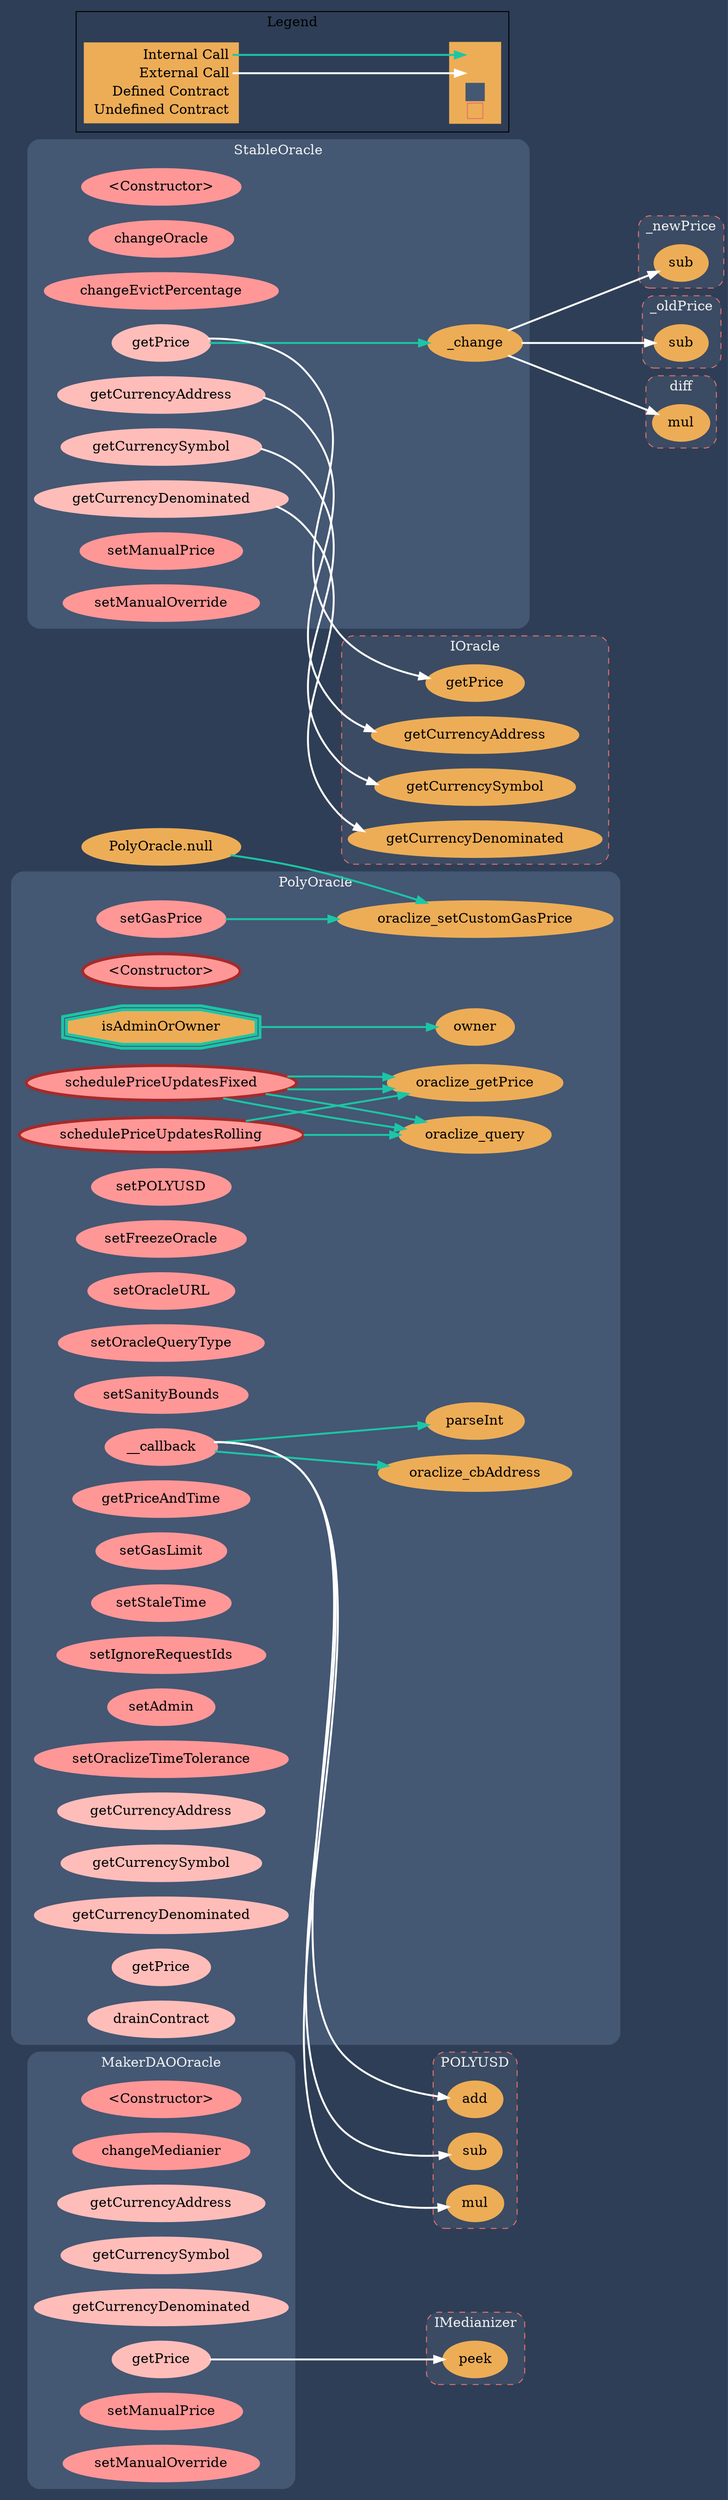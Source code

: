 digraph G {
  graph [ ratio = "auto", page = "100", compound =true, bgcolor = "#2e3e56" ];
  node [ style = "filled", fillcolor = "#edad56", color = "#edad56", penwidth =3 ];
  edge [ color = "#fcfcfc", penwidth =2, fontname = "helvetica Neue Ultra Light" ];
subgraph "clusterMakerDAOOracle" {
  graph [ label = "MakerDAOOracle", color = "#445773", fontcolor = "#f0f0f0", style = "rounded", bgcolor = "#445773" ];
  "MakerDAOOracle.<Constructor>" [ label = "<Constructor>", color = "#FF9797", fillcolor = "#FF9797" ];
  "MakerDAOOracle.changeMedianier" [ label = "changeMedianier", color = "#FF9797", fillcolor = "#FF9797" ];
  "MakerDAOOracle.getCurrencyAddress" [ label = "getCurrencyAddress", color = "#ffbdb9", fillcolor = "#ffbdb9" ];
  "MakerDAOOracle.getCurrencySymbol" [ label = "getCurrencySymbol", color = "#ffbdb9", fillcolor = "#ffbdb9" ];
  "MakerDAOOracle.getCurrencyDenominated" [ label = "getCurrencyDenominated", color = "#ffbdb9", fillcolor = "#ffbdb9" ];
  "MakerDAOOracle.getPrice" [ label = "getPrice", color = "#ffbdb9", fillcolor = "#ffbdb9" ];
  "MakerDAOOracle.setManualPrice" [ label = "setManualPrice", color = "#FF9797", fillcolor = "#FF9797" ];
  "MakerDAOOracle.setManualOverride" [ label = "setManualOverride", color = "#FF9797", fillcolor = "#FF9797" ];
}

subgraph "clusterPolyOracle" {
  graph [ label = "PolyOracle", color = "#445773", fontcolor = "#f0f0f0", style = "rounded", bgcolor = "#445773" ];
  "PolyOracle.isAdminOrOwner" [ label = "isAdminOrOwner", color = "#1bc6a6", shape =doubleoctagon ];
  "PolyOracle.<Constructor>" [ label = "<Constructor>", color = "brown", fillcolor = "#FF9797" ];
  "PolyOracle.__callback" [ label = "__callback", color = "#FF9797", fillcolor = "#FF9797" ];
  "PolyOracle.schedulePriceUpdatesFixed" [ label = "schedulePriceUpdatesFixed", color = "brown", fillcolor = "#FF9797" ];
  "PolyOracle.schedulePriceUpdatesRolling" [ label = "schedulePriceUpdatesRolling", color = "brown", fillcolor = "#FF9797" ];
  "PolyOracle.setPOLYUSD" [ label = "setPOLYUSD", color = "#FF9797", fillcolor = "#FF9797" ];
  "PolyOracle.setFreezeOracle" [ label = "setFreezeOracle", color = "#FF9797", fillcolor = "#FF9797" ];
  "PolyOracle.setOracleURL" [ label = "setOracleURL", color = "#FF9797", fillcolor = "#FF9797" ];
  "PolyOracle.setOracleQueryType" [ label = "setOracleQueryType", color = "#FF9797", fillcolor = "#FF9797" ];
  "PolyOracle.setSanityBounds" [ label = "setSanityBounds", color = "#FF9797", fillcolor = "#FF9797" ];
  "PolyOracle.setGasPrice" [ label = "setGasPrice", color = "#FF9797", fillcolor = "#FF9797" ];
  "PolyOracle.getPriceAndTime" [ label = "getPriceAndTime", color = "#FF9797", fillcolor = "#FF9797" ];
  "PolyOracle.setGasLimit" [ label = "setGasLimit", color = "#FF9797", fillcolor = "#FF9797" ];
  "PolyOracle.setStaleTime" [ label = "setStaleTime", color = "#FF9797", fillcolor = "#FF9797" ];
  "PolyOracle.setIgnoreRequestIds" [ label = "setIgnoreRequestIds", color = "#FF9797", fillcolor = "#FF9797" ];
  "PolyOracle.setAdmin" [ label = "setAdmin", color = "#FF9797", fillcolor = "#FF9797" ];
  "PolyOracle.setOraclizeTimeTolerance" [ label = "setOraclizeTimeTolerance", color = "#FF9797", fillcolor = "#FF9797" ];
  "PolyOracle.getCurrencyAddress" [ label = "getCurrencyAddress", color = "#ffbdb9", fillcolor = "#ffbdb9" ];
  "PolyOracle.getCurrencySymbol" [ label = "getCurrencySymbol", color = "#ffbdb9", fillcolor = "#ffbdb9" ];
  "PolyOracle.getCurrencyDenominated" [ label = "getCurrencyDenominated", color = "#ffbdb9", fillcolor = "#ffbdb9" ];
  "PolyOracle.getPrice" [ label = "getPrice", color = "#ffbdb9", fillcolor = "#ffbdb9" ];
  "PolyOracle.drainContract" [ label = "drainContract", color = "#ffbdb9", fillcolor = "#ffbdb9" ];
  "PolyOracle.owner" [ label = "owner" ];
  "PolyOracle.oraclize_setCustomGasPrice" [ label = "oraclize_setCustomGasPrice" ];
  "PolyOracle.oraclize_cbAddress" [ label = "oraclize_cbAddress" ];
  "PolyOracle.parseInt" [ label = "parseInt" ];
  "PolyOracle.oraclize_getPrice" [ label = "oraclize_getPrice" ];
  "PolyOracle.oraclize_query" [ label = "oraclize_query" ];
}

subgraph "clusterStableOracle" {
  graph [ label = "StableOracle", color = "#445773", fontcolor = "#f0f0f0", style = "rounded", bgcolor = "#445773" ];
  "StableOracle.<Constructor>" [ label = "<Constructor>", color = "#FF9797", fillcolor = "#FF9797" ];
  "StableOracle.changeOracle" [ label = "changeOracle", color = "#FF9797", fillcolor = "#FF9797" ];
  "StableOracle.changeEvictPercentage" [ label = "changeEvictPercentage", color = "#FF9797", fillcolor = "#FF9797" ];
  "StableOracle.getCurrencyAddress" [ label = "getCurrencyAddress", color = "#ffbdb9", fillcolor = "#ffbdb9" ];
  "StableOracle.getCurrencySymbol" [ label = "getCurrencySymbol", color = "#ffbdb9", fillcolor = "#ffbdb9" ];
  "StableOracle.getCurrencyDenominated" [ label = "getCurrencyDenominated", color = "#ffbdb9", fillcolor = "#ffbdb9" ];
  "StableOracle.getPrice" [ label = "getPrice", color = "#ffbdb9", fillcolor = "#ffbdb9" ];
  "StableOracle._change" [ label = "_change" ];
  "StableOracle.setManualPrice" [ label = "setManualPrice", color = "#FF9797", fillcolor = "#FF9797" ];
  "StableOracle.setManualOverride" [ label = "setManualOverride", color = "#FF9797", fillcolor = "#FF9797" ];
}

subgraph "clusterIMedianizer" {
  graph [ label = "IMedianizer", color = "#e8726d", fontcolor = "#f0f0f0", style = "rounded,dashed", bgcolor = "#3b4b63" ];
  "IMedianizer.peek" [ label = "peek" ];
}

subgraph "clusterPOLYUSD" {
  graph [ label = "POLYUSD", color = "#e8726d", fontcolor = "#f0f0f0", style = "rounded,dashed", bgcolor = "#3b4b63" ];
  "POLYUSD.mul" [ label = "mul" ];
  "POLYUSD.add" [ label = "add" ];
  "POLYUSD.sub" [ label = "sub" ];
}

subgraph "clusterIOracle" {
  graph [ label = "IOracle", color = "#e8726d", fontcolor = "#f0f0f0", style = "rounded,dashed", bgcolor = "#3b4b63" ];
  "IOracle.getCurrencyAddress" [ label = "getCurrencyAddress" ];
  "IOracle.getCurrencySymbol" [ label = "getCurrencySymbol" ];
  "IOracle.getCurrencyDenominated" [ label = "getCurrencyDenominated" ];
  "IOracle.getPrice" [ label = "getPrice" ];
}

subgraph "cluster_newPrice" {
  graph [ label = "_newPrice", color = "#e8726d", fontcolor = "#f0f0f0", style = "rounded,dashed", bgcolor = "#3b4b63" ];
  "_newPrice.sub" [ label = "sub" ];
}

subgraph "cluster_oldPrice" {
  graph [ label = "_oldPrice", color = "#e8726d", fontcolor = "#f0f0f0", style = "rounded,dashed", bgcolor = "#3b4b63" ];
  "_oldPrice.sub" [ label = "sub" ];
}

subgraph "clusterdiff" {
  graph [ label = "diff", color = "#e8726d", fontcolor = "#f0f0f0", style = "rounded,dashed", bgcolor = "#3b4b63" ];
  "diff.mul" [ label = "mul" ];
}

  "MakerDAOOracle.getPrice";
  "IMedianizer.peek";
  "PolyOracle.isAdminOrOwner";
  "PolyOracle.owner";
  "PolyOracle.null";
  "PolyOracle.oraclize_setCustomGasPrice";
  "PolyOracle.__callback";
  "PolyOracle.oraclize_cbAddress";
  "PolyOracle.parseInt";
  "POLYUSD.mul";
  "POLYUSD.add";
  "POLYUSD.sub";
  "PolyOracle.schedulePriceUpdatesFixed";
  "PolyOracle.oraclize_getPrice";
  "PolyOracle.oraclize_query";
  "PolyOracle.schedulePriceUpdatesRolling";
  "PolyOracle.setGasPrice";
  "StableOracle.getCurrencyAddress";
  "IOracle.getCurrencyAddress";
  "StableOracle.getCurrencySymbol";
  "IOracle.getCurrencySymbol";
  "StableOracle.getCurrencyDenominated";
  "IOracle.getCurrencyDenominated";
  "StableOracle.getPrice";
  "IOracle.getPrice";
  "StableOracle._change";
  "_newPrice.sub";
  "_oldPrice.sub";
  "diff.mul";
  "MakerDAOOracle.getPrice" -> "IMedianizer.peek" [ color = "white" ];
  "PolyOracle.isAdminOrOwner" -> "PolyOracle.owner" [ color = "#1bc6a6" ];
  "PolyOracle.null" -> "PolyOracle.oraclize_setCustomGasPrice" [ color = "#1bc6a6" ];
  "PolyOracle.__callback" -> "PolyOracle.oraclize_cbAddress" [ color = "#1bc6a6" ];
  "PolyOracle.__callback" -> "PolyOracle.parseInt" [ color = "#1bc6a6" ];
  "PolyOracle.__callback" -> "POLYUSD.mul" [ color = "white" ];
  "PolyOracle.__callback" -> "POLYUSD.add" [ color = "white" ];
  "PolyOracle.__callback" -> "POLYUSD.sub" [ color = "white" ];
  "PolyOracle.schedulePriceUpdatesFixed" -> "PolyOracle.oraclize_getPrice" [ color = "#1bc6a6" ];
  "PolyOracle.schedulePriceUpdatesFixed" -> "PolyOracle.oraclize_query" [ color = "#1bc6a6" ];
  "PolyOracle.schedulePriceUpdatesFixed" -> "PolyOracle.oraclize_getPrice" [ color = "#1bc6a6" ];
  "PolyOracle.schedulePriceUpdatesFixed" -> "PolyOracle.oraclize_query" [ color = "#1bc6a6" ];
  "PolyOracle.schedulePriceUpdatesRolling" -> "PolyOracle.oraclize_getPrice" [ color = "#1bc6a6" ];
  "PolyOracle.schedulePriceUpdatesRolling" -> "PolyOracle.oraclize_query" [ color = "#1bc6a6" ];
  "PolyOracle.setGasPrice" -> "PolyOracle.oraclize_setCustomGasPrice" [ color = "#1bc6a6" ];
  "StableOracle.getCurrencyAddress" -> "IOracle.getCurrencyAddress" [ color = "white" ];
  "StableOracle.getCurrencySymbol" -> "IOracle.getCurrencySymbol" [ color = "white" ];
  "StableOracle.getCurrencyDenominated" -> "IOracle.getCurrencyDenominated" [ color = "white" ];
  "StableOracle.getPrice" -> "IOracle.getPrice" [ color = "white" ];
  "StableOracle.getPrice" -> "StableOracle._change" [ color = "#1bc6a6" ];
  "StableOracle._change" -> "_newPrice.sub" [ color = "white" ];
  "StableOracle._change" -> "_oldPrice.sub" [ color = "white" ];
  "StableOracle._change" -> "diff.mul" [ color = "white" ];


rankdir=LR
node [shape=plaintext]
subgraph cluster_01 {
label = "Legend";
key [label=<<table border="0" cellpadding="2" cellspacing="0" cellborder="0">
  <tr><td align="right" port="i1">Internal Call</td></tr>
  <tr><td align="right" port="i2">External Call</td></tr>
  <tr><td align="right" port="i3">Defined Contract</td></tr>
  <tr><td align="right" port="i4">Undefined Contract</td></tr>
  </table>>]
key2 [label=<<table border="0" cellpadding="2" cellspacing="0" cellborder="0">
  <tr><td port="i1">&nbsp;&nbsp;&nbsp;</td></tr>
  <tr><td port="i2">&nbsp;&nbsp;&nbsp;</td></tr>
  <tr><td port="i3" bgcolor="#445773">&nbsp;&nbsp;&nbsp;</td></tr>
  <tr><td port="i4">
    <table border="1" cellborder="0" cellspacing="0" cellpadding="7" color="#e8726d">
      <tr>
       <td></td>
      </tr>
     </table>
  </td></tr>
  </table>>]
key:i1:e -> key2:i1:w [color="#1bc6a6"]
key:i2:e -> key2:i2:w [color="white"]
}
}

